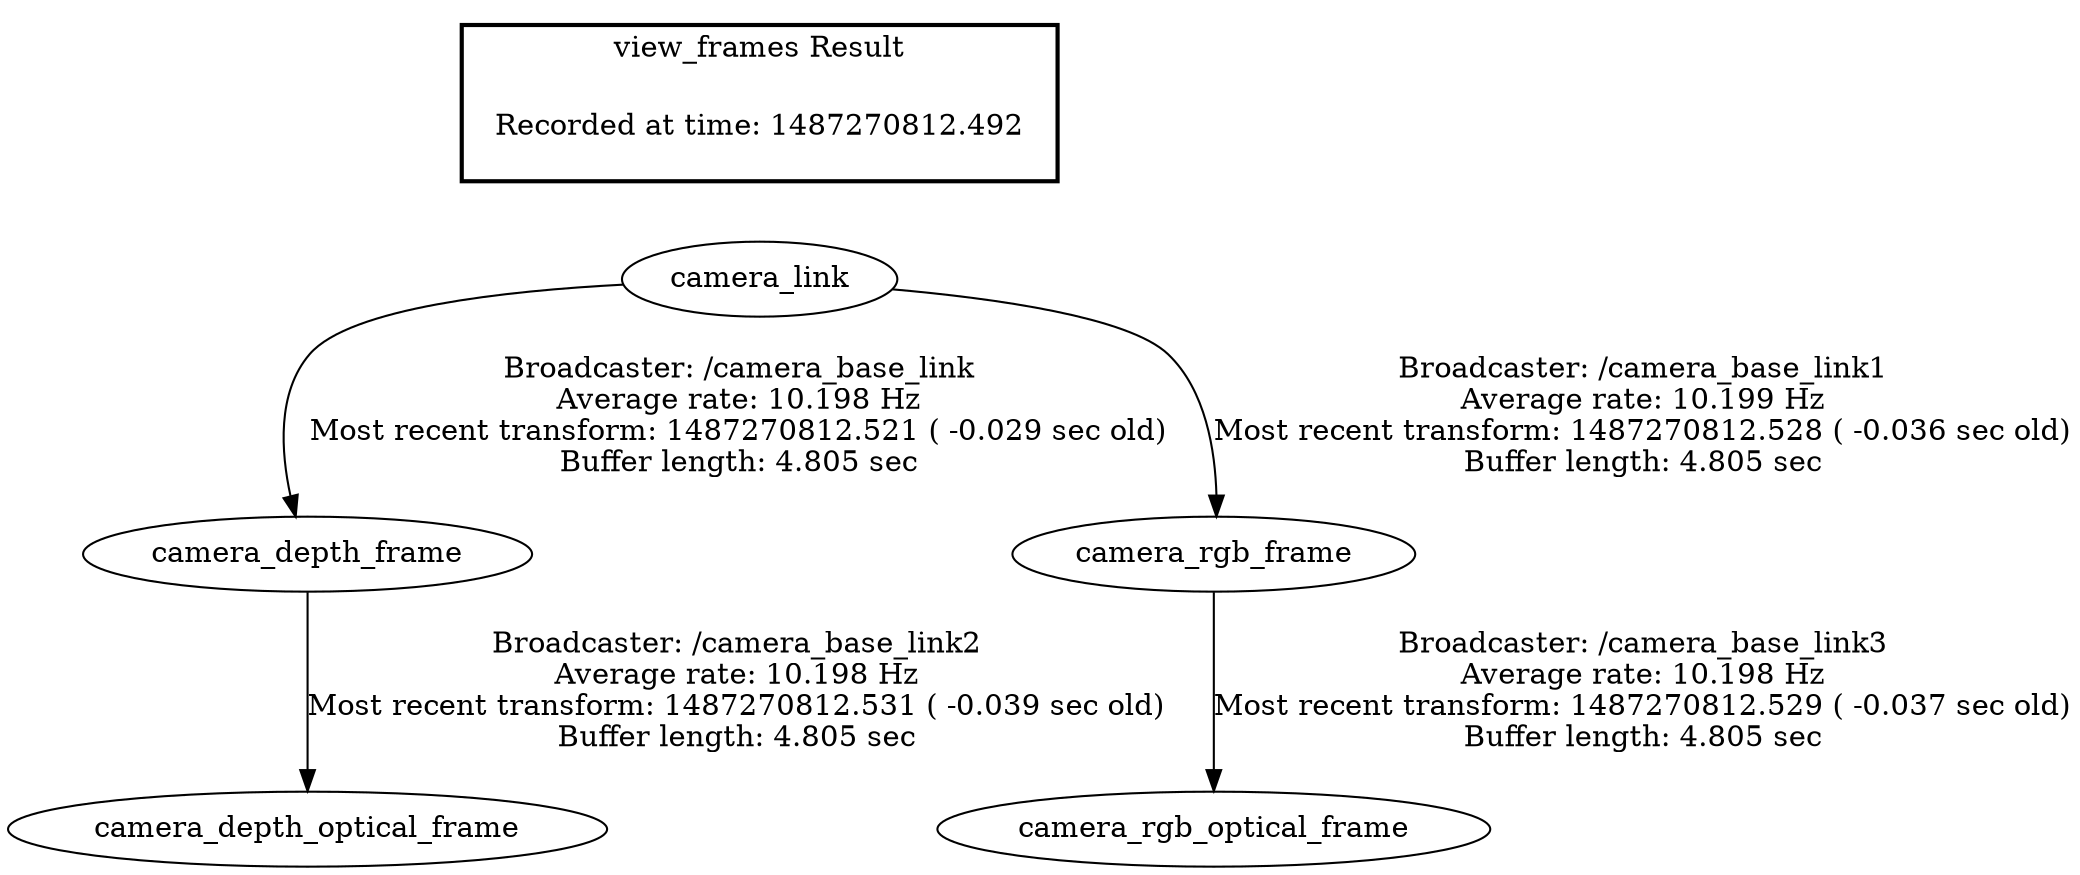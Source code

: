 digraph G {
"camera_link" -> "camera_depth_frame"[label="Broadcaster: /camera_base_link\nAverage rate: 10.198 Hz\nMost recent transform: 1487270812.521 ( -0.029 sec old)\nBuffer length: 4.805 sec\n"];
"camera_link" -> "camera_rgb_frame"[label="Broadcaster: /camera_base_link1\nAverage rate: 10.199 Hz\nMost recent transform: 1487270812.528 ( -0.036 sec old)\nBuffer length: 4.805 sec\n"];
"camera_rgb_frame" -> "camera_rgb_optical_frame"[label="Broadcaster: /camera_base_link3\nAverage rate: 10.198 Hz\nMost recent transform: 1487270812.529 ( -0.037 sec old)\nBuffer length: 4.805 sec\n"];
"camera_depth_frame" -> "camera_depth_optical_frame"[label="Broadcaster: /camera_base_link2\nAverage rate: 10.198 Hz\nMost recent transform: 1487270812.531 ( -0.039 sec old)\nBuffer length: 4.805 sec\n"];
edge [style=invis];
 subgraph cluster_legend { style=bold; color=black; label ="view_frames Result";
"Recorded at time: 1487270812.492"[ shape=plaintext ] ;
 }->"camera_link";
}